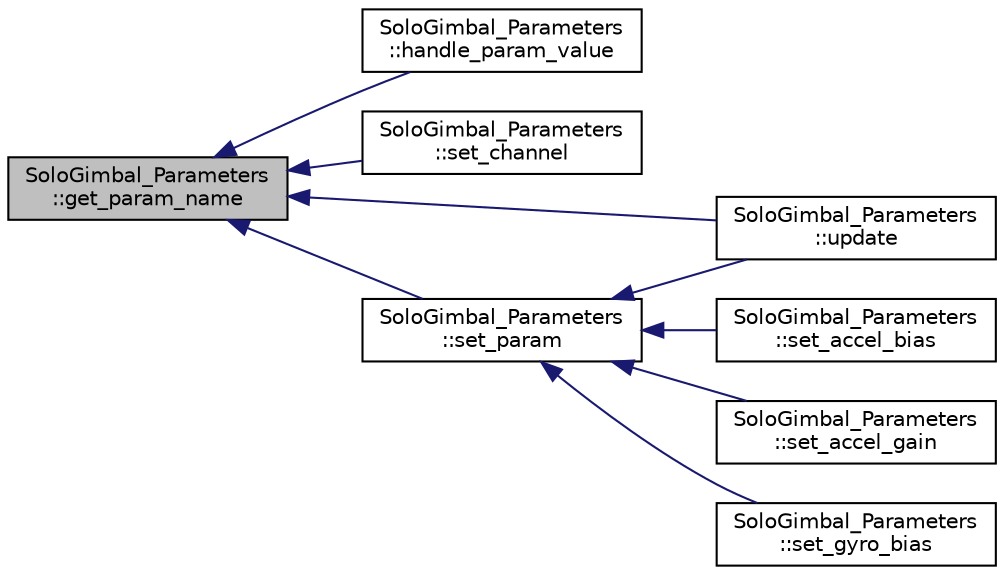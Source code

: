 digraph "SoloGimbal_Parameters::get_param_name"
{
 // INTERACTIVE_SVG=YES
  edge [fontname="Helvetica",fontsize="10",labelfontname="Helvetica",labelfontsize="10"];
  node [fontname="Helvetica",fontsize="10",shape=record];
  rankdir="LR";
  Node1 [label="SoloGimbal_Parameters\l::get_param_name",height=0.2,width=0.4,color="black", fillcolor="grey75", style="filled", fontcolor="black"];
  Node1 -> Node2 [dir="back",color="midnightblue",fontsize="10",style="solid",fontname="Helvetica"];
  Node2 [label="SoloGimbal_Parameters\l::handle_param_value",height=0.2,width=0.4,color="black", fillcolor="white", style="filled",URL="$classSoloGimbal__Parameters.html#a99bb22d83bf1b33c784280a30bacab95"];
  Node1 -> Node3 [dir="back",color="midnightblue",fontsize="10",style="solid",fontname="Helvetica"];
  Node3 [label="SoloGimbal_Parameters\l::set_channel",height=0.2,width=0.4,color="black", fillcolor="white", style="filled",URL="$classSoloGimbal__Parameters.html#aa0d2d86377b895821e658dcf746724a8"];
  Node1 -> Node4 [dir="back",color="midnightblue",fontsize="10",style="solid",fontname="Helvetica"];
  Node4 [label="SoloGimbal_Parameters\l::set_param",height=0.2,width=0.4,color="black", fillcolor="white", style="filled",URL="$classSoloGimbal__Parameters.html#acf614d6f401136e3b97981c0ee580105"];
  Node4 -> Node5 [dir="back",color="midnightblue",fontsize="10",style="solid",fontname="Helvetica"];
  Node5 [label="SoloGimbal_Parameters\l::update",height=0.2,width=0.4,color="black", fillcolor="white", style="filled",URL="$classSoloGimbal__Parameters.html#ad5aa879b69f362237e57934aa854260a"];
  Node4 -> Node6 [dir="back",color="midnightblue",fontsize="10",style="solid",fontname="Helvetica"];
  Node6 [label="SoloGimbal_Parameters\l::set_accel_bias",height=0.2,width=0.4,color="black", fillcolor="white", style="filled",URL="$classSoloGimbal__Parameters.html#acd9215081f580cfed7b49db1d3b89385"];
  Node4 -> Node7 [dir="back",color="midnightblue",fontsize="10",style="solid",fontname="Helvetica"];
  Node7 [label="SoloGimbal_Parameters\l::set_accel_gain",height=0.2,width=0.4,color="black", fillcolor="white", style="filled",URL="$classSoloGimbal__Parameters.html#ace2d0fe2a246cc82f8b82b11eda86ee5"];
  Node4 -> Node8 [dir="back",color="midnightblue",fontsize="10",style="solid",fontname="Helvetica"];
  Node8 [label="SoloGimbal_Parameters\l::set_gyro_bias",height=0.2,width=0.4,color="black", fillcolor="white", style="filled",URL="$classSoloGimbal__Parameters.html#a7788b7d7d8a688817e3e517582ee1a1c"];
  Node1 -> Node5 [dir="back",color="midnightblue",fontsize="10",style="solid",fontname="Helvetica"];
}
